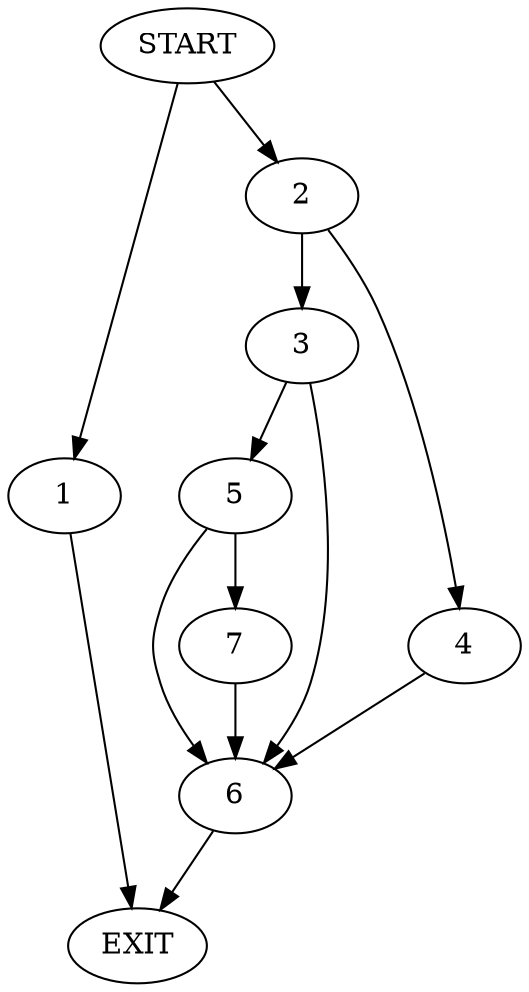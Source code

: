 digraph {
0 [label="START"]
8 [label="EXIT"]
0 -> 1
1 -> 8
0 -> 2
2 -> 3
2 -> 4
3 -> 5
3 -> 6
4 -> 6
6 -> 8
5 -> 6
5 -> 7
7 -> 6
}
